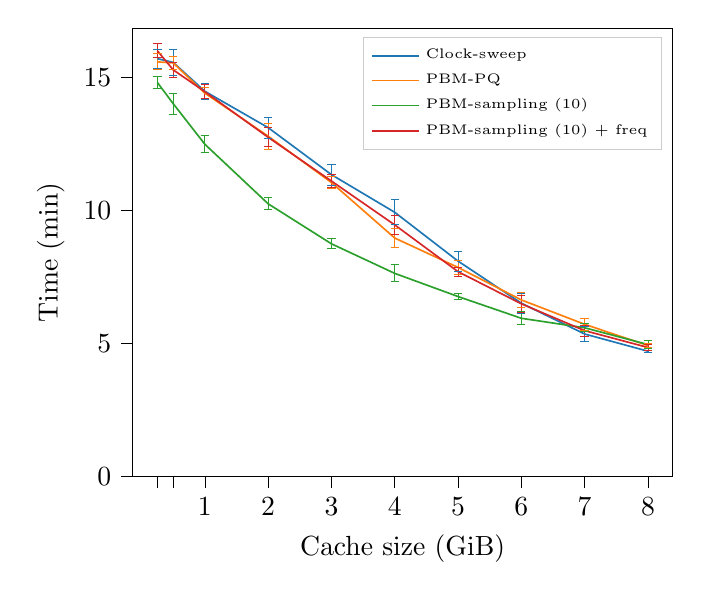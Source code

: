 % This file was created with tikzplotlib v0.10.1.
\begin{tikzpicture}

\definecolor{crimson2143940}{RGB}{214,39,40}
\definecolor{darkgray176}{RGB}{176,176,176}
\definecolor{darkorange25512714}{RGB}{255,127,14}
\definecolor{forestgreen4416044}{RGB}{44,160,44}
\definecolor{lightgray204}{RGB}{204,204,204}
\definecolor{steelblue31119180}{RGB}{31,119,180}

\begin{axis}[
legend cell align={left},
legend style={
  font=\tiny,fill opacity=0.8, draw opacity=1, text opacity=1, draw=lightgray204},
tick align=outside,
tick pos=left,
%title={Time vs cache size - Sequential Scan Microbenchmarks},
x grid style={darkgray176},
xlabel={Cache size (GiB)},
xmin=-140.8, xmax=8588.8,
xtick style={color=black},
xtick={256,512,1024,2048,3072,4096,5120,6144,7168,8192},
xticklabels={,,1,2,3,4,5,6,7,8},
y grid style={darkgray176},
ylabel={Time (min)},
ymin=0, ymax=16.836,
ytick style={color=black}
]
\path [draw=steelblue31119180, line width=0.3px]
(axis cs:256,15.342)
--(axis cs:256,16.045);

\path [draw=steelblue31119180, line width=0.3px]
(axis cs:512,15.064)
--(axis cs:512,16.042);

\path [draw=steelblue31119180, line width=0.3px]
(axis cs:1024,14.168)
--(axis cs:1024,14.765);

\path [draw=steelblue31119180, line width=0.3px]
(axis cs:2048,12.707)
--(axis cs:2048,13.5);

\path [draw=steelblue31119180, line width=0.3px]
(axis cs:3072,10.937)
--(axis cs:3072,11.736);

\path [draw=steelblue31119180, line width=0.3px]
(axis cs:4096,9.452)
--(axis cs:4096,10.395);

\path [draw=steelblue31119180, line width=0.3px]
(axis cs:5120,7.719)
--(axis cs:5120,8.461);

\path [draw=steelblue31119180, line width=0.3px]
(axis cs:6144,6.132)
--(axis cs:6144,6.888);

\path [draw=steelblue31119180, line width=0.3px]
(axis cs:7168,5.081)
--(axis cs:7168,5.626);

\path [draw=steelblue31119180, line width=0.3px]
(axis cs:8192,4.662)
--(axis cs:8192,4.751);

\addplot [line width=0.3px, steelblue31119180, mark=-, mark size=1.5, mark options={solid}, only marks, forget plot]
table {%
256 15.342
512 15.064
1024 14.168
2048 12.707
3072 10.937
4096 9.452
5120 7.719
6144 6.132
7168 5.081
8192 4.662
};
\addplot [line width=0.3px, steelblue31119180, mark=-, mark size=1.5, mark options={solid}, only marks, forget plot]
table {%
256 16.045
512 16.042
1024 14.765
2048 13.5
3072 11.736
4096 10.395
5120 8.461
6144 6.888
7168 5.626
8192 4.751
};
\path [draw=darkorange25512714, line width=0.3px]
(axis cs:256,15.271)
--(axis cs:256,15.876);

\path [draw=darkorange25512714, line width=0.3px]
(axis cs:512,15.289)
--(axis cs:512,15.778);

\path [draw=darkorange25512714, line width=0.3px]
(axis cs:1024,14.197)
--(axis cs:1024,14.596);

\path [draw=darkorange25512714, line width=0.3px]
(axis cs:2048,12.295)
--(axis cs:2048,13.271);

\path [draw=darkorange25512714, line width=0.3px]
(axis cs:3072,10.822)
--(axis cs:3072,11.258);

\path [draw=darkorange25512714, line width=0.3px]
(axis cs:4096,8.59)
--(axis cs:4096,9.323);

\path [draw=darkorange25512714, line width=0.3px]
(axis cs:5120,7.575)
--(axis cs:5120,8.131);

\path [draw=darkorange25512714, line width=0.3px]
(axis cs:6144,6.346)
--(axis cs:6144,6.92);

\path [draw=darkorange25512714, line width=0.3px]
(axis cs:7168,5.492)
--(axis cs:7168,5.941);

\path [draw=darkorange25512714, line width=0.3px]
(axis cs:8192,4.854)
--(axis cs:8192,4.986);

\addplot [line width=0.3px, darkorange25512714, mark=-, mark size=1.5, mark options={solid}, only marks, forget plot]
table {%
256 15.271
512 15.289
1024 14.197
2048 12.295
3072 10.822
4096 8.59
5120 7.575
6144 6.346
7168 5.492
8192 4.854
};
\addplot [line width=0.3px, darkorange25512714, mark=-, mark size=1.5, mark options={solid}, only marks, forget plot]
table {%
256 15.876
512 15.778
1024 14.596
2048 13.271
3072 11.258
4096 9.323
5120 8.131
6144 6.92
7168 5.941
8192 4.986
};
\path [draw=forestgreen4416044, line width=0.3px]
(axis cs:256,14.588)
--(axis cs:256,15.012);

\path [draw=forestgreen4416044, line width=0.3px]
(axis cs:512,13.609)
--(axis cs:512,14.398);

\path [draw=forestgreen4416044, line width=0.3px]
(axis cs:1024,12.157)
--(axis cs:1024,12.803);

\path [draw=forestgreen4416044, line width=0.3px]
(axis cs:2048,10.016)
--(axis cs:2048,10.471);

\path [draw=forestgreen4416044, line width=0.3px]
(axis cs:3072,8.549)
--(axis cs:3072,8.931);

\path [draw=forestgreen4416044, line width=0.3px]
(axis cs:4096,7.31)
--(axis cs:4096,7.95);

\path [draw=forestgreen4416044, line width=0.3px]
(axis cs:5120,6.638)
--(axis cs:5120,6.883);

\path [draw=forestgreen4416044, line width=0.3px]
(axis cs:6144,5.7)
--(axis cs:6144,6.187);

\path [draw=forestgreen4416044, line width=0.3px]
(axis cs:7168,5.435)
--(axis cs:7168,5.738);

\path [draw=forestgreen4416044, line width=0.3px]
(axis cs:8192,4.817)
--(axis cs:8192,5.096);

\addplot [line width=0.3px, forestgreen4416044, mark=-, mark size=1.5, mark options={solid}, only marks, forget plot]
table {%
256 14.588
512 13.609
1024 12.157
2048 10.016
3072 8.549
4096 7.31
5120 6.638
6144 5.7
7168 5.435
8192 4.817
};
\addplot [line width=0.3px, forestgreen4416044, mark=-, mark size=1.5, mark options={solid}, only marks, forget plot]
table {%
256 15.012
512 14.398
1024 12.803
2048 10.471
3072 8.931
4096 7.95
5120 6.883
6144 6.187
7168 5.738
8192 5.096
};
\path [draw=crimson2143940, line width=0.3px]
(axis cs:256,15.724)
--(axis cs:256,16.256);

\path [draw=crimson2143940, line width=0.3px]
(axis cs:512,15.005)
--(axis cs:512,15.541);

\path [draw=crimson2143940, line width=0.3px]
(axis cs:1024,14.199)
--(axis cs:1024,14.707);

\path [draw=crimson2143940, line width=0.3px]
(axis cs:2048,12.382)
--(axis cs:2048,13.098);

\path [draw=crimson2143940, line width=0.3px]
(axis cs:3072,10.854)
--(axis cs:3072,11.339);

\path [draw=crimson2143940, line width=0.3px]
(axis cs:4096,9.09)
--(axis cs:4096,9.81);

\path [draw=crimson2143940, line width=0.3px]
(axis cs:5120,7.53)
--(axis cs:5120,7.857);

\path [draw=crimson2143940, line width=0.3px]
(axis cs:6144,6.178)
--(axis cs:6144,6.796);

\path [draw=crimson2143940, line width=0.3px]
(axis cs:7168,5.271)
--(axis cs:7168,5.689);

\path [draw=crimson2143940, line width=0.3px]
(axis cs:8192,4.741)
--(axis cs:8192,4.953);

\addplot [line width=0.3px, crimson2143940, mark=-, mark size=1.5, mark options={solid}, only marks, forget plot]
table {%
256 15.724
512 15.005
1024 14.199
2048 12.382
3072 10.854
4096 9.09
5120 7.53
6144 6.178
7168 5.271
8192 4.741
};
\addplot [line width=0.3px, crimson2143940, mark=-, mark size=1.5, mark options={solid}, only marks, forget plot]
table {%
256 16.256
512 15.541
1024 14.707
2048 13.098
3072 11.339
4096 9.81
5120 7.857
6144 6.796
7168 5.689
8192 4.953
};
\addplot [semithick, steelblue31119180]
table {%
256 15.693
512 15.553
1024 14.467
2048 13.103
3072 11.337
4096 9.923
5120 8.09
6144 6.51
7168 5.353
8192 4.707
};
\addlegendentry{Clock-sweep}
\addplot [semithick, darkorange25512714]
table {%
256 15.573
512 15.533
1024 14.397
2048 12.783
3072 11.04
4096 8.957
5120 7.853
6144 6.633
7168 5.717
8192 4.92
};
\addlegendentry{PBM-PQ}
\addplot [semithick, forestgreen4416044]
table {%
256 14.8
512 14.003
1024 12.48
2048 10.243
3072 8.74
4096 7.63
5120 6.76
6144 5.943
7168 5.587
8192 4.957
};
\addlegendentry{PBM-sampling (10)}
\addplot [semithick, crimson2143940]
table {%
256 15.99
512 15.273
1024 14.453
2048 12.74
3072 11.097
4096 9.45
5120 7.693
6144 6.487
7168 5.48
8192 4.847
};
\addlegendentry{PBM-sampling (10) + freq}
\end{axis}

\end{tikzpicture}
